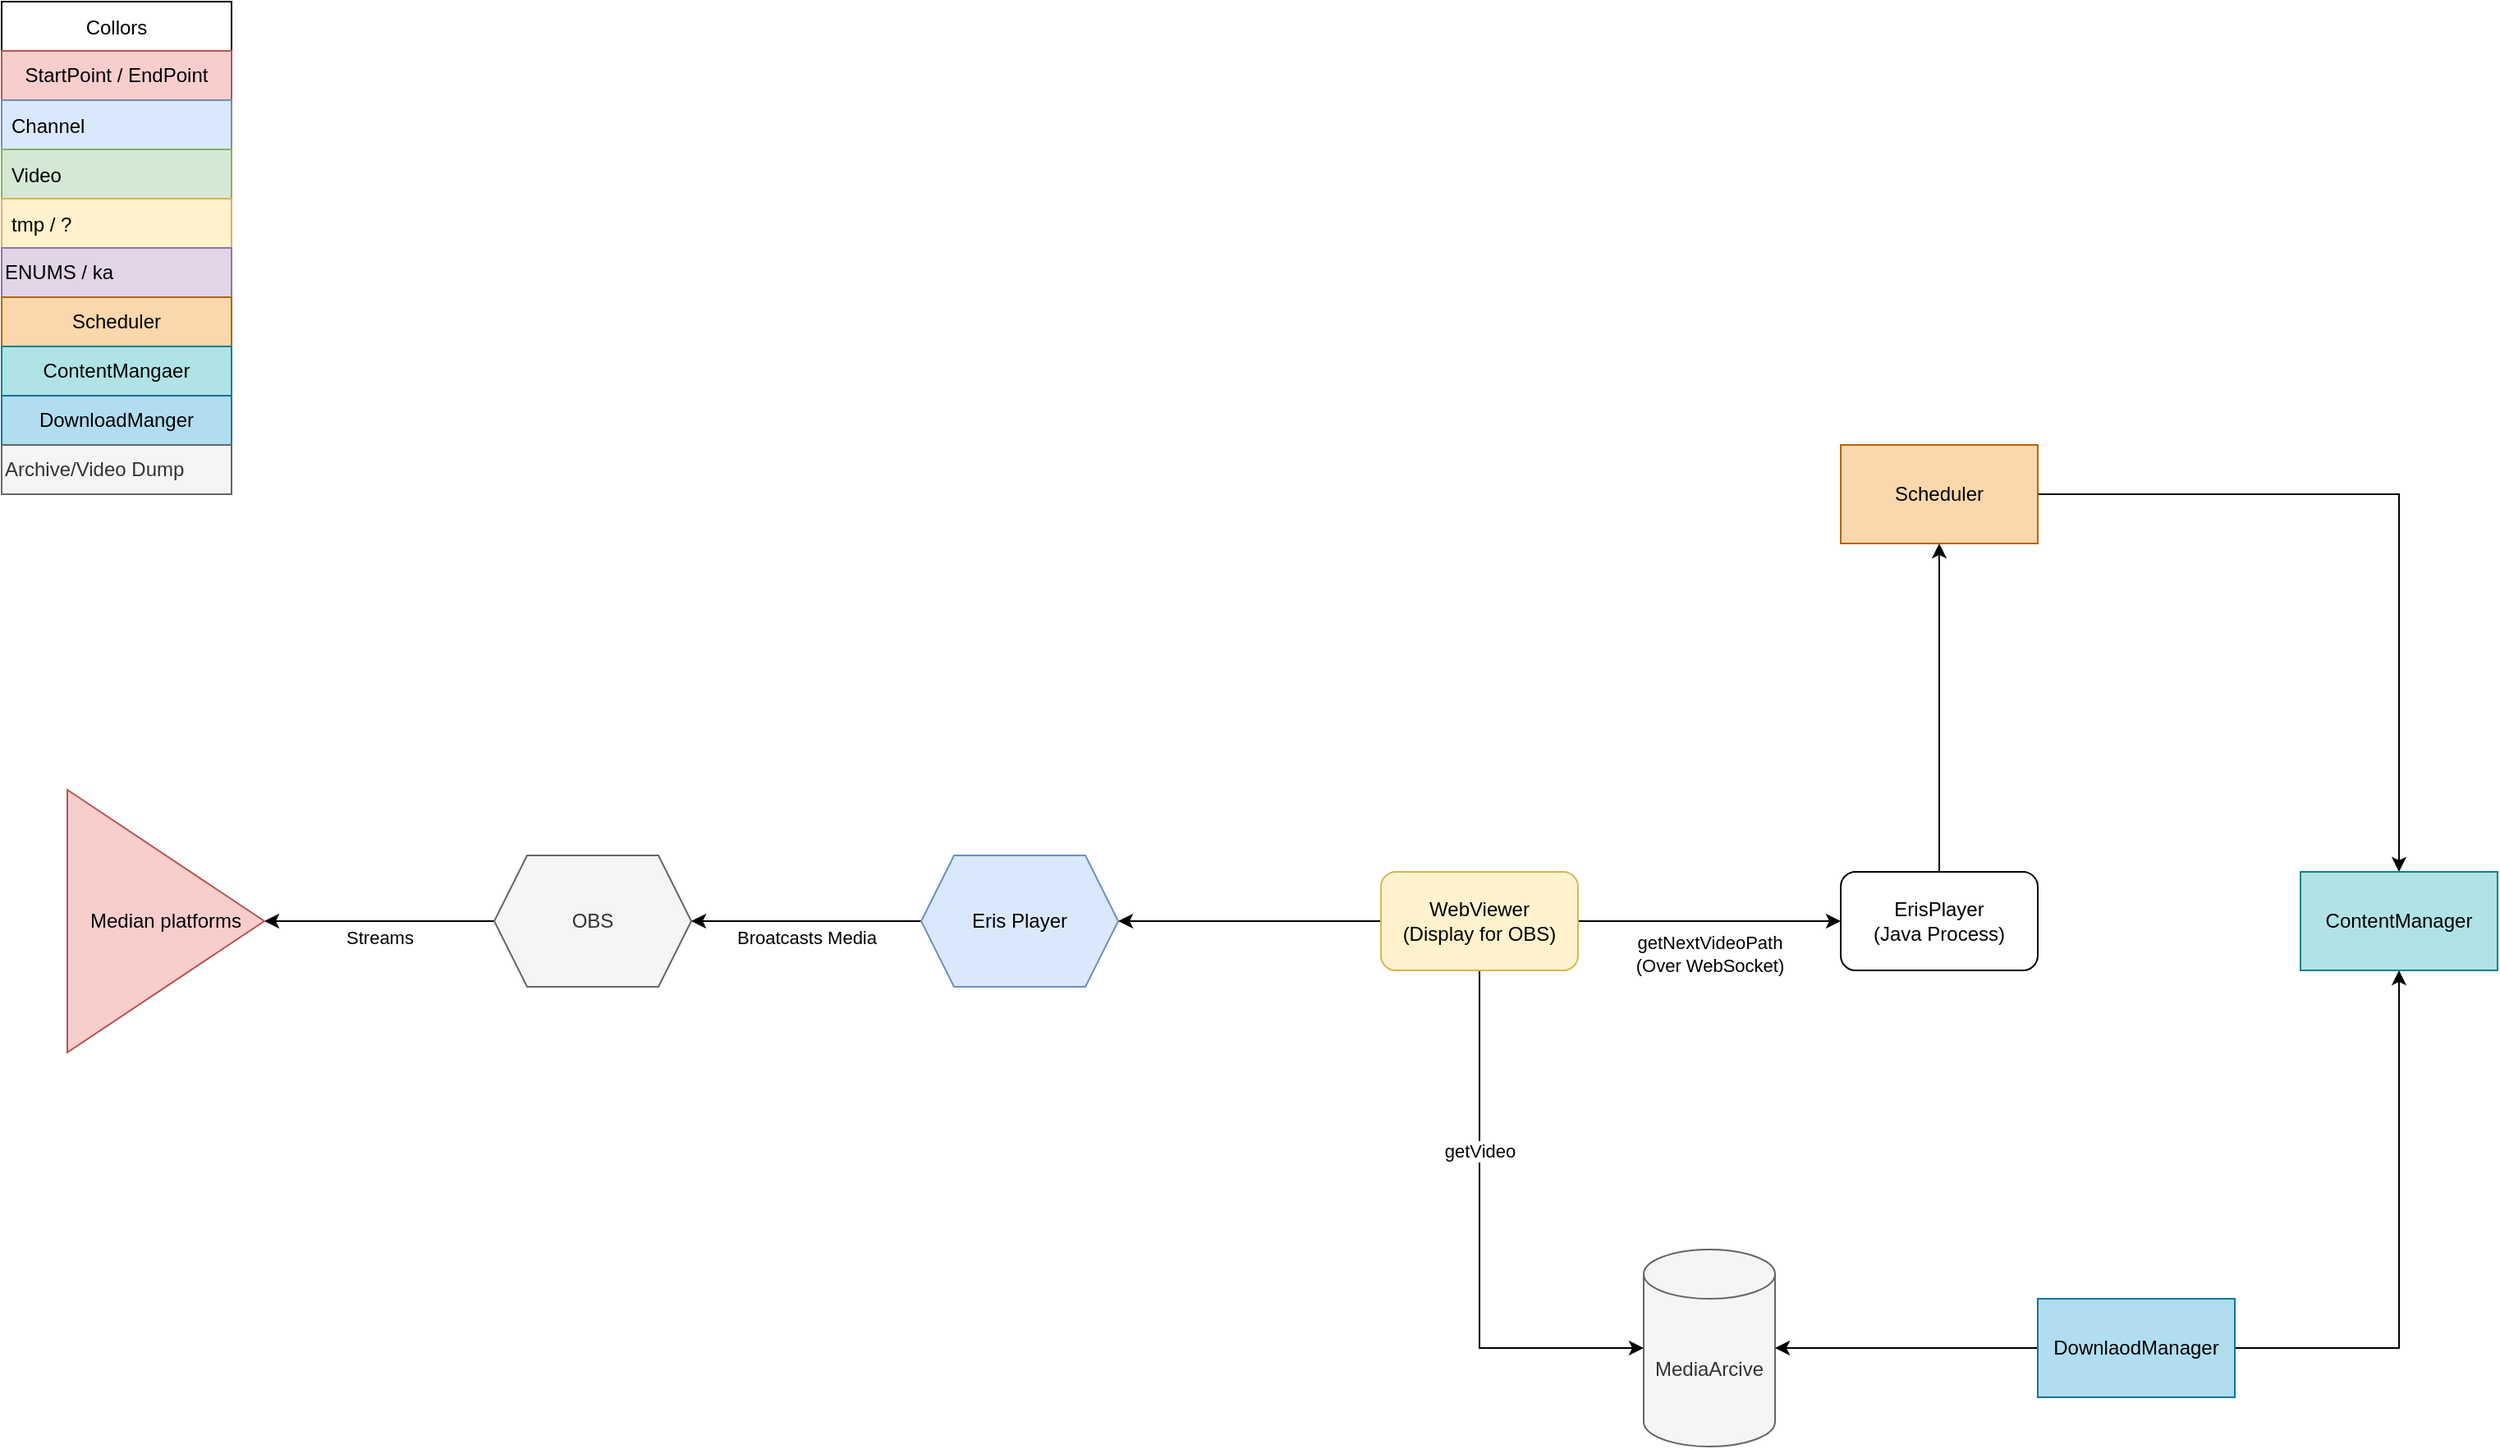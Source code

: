 <mxfile version="20.3.0" type="device" pages="6"><diagram id="L34mK2RONVM2VDiZSt5P" name="Overview"><mxGraphModel dx="1235" dy="1225" grid="1" gridSize="10" guides="1" tooltips="1" connect="1" arrows="1" fold="1" page="1" pageScale="1" pageWidth="827" pageHeight="1169" math="0" shadow="0"><root><mxCell id="0"/><mxCell id="1" parent="0"/><mxCell id="_OEgGn-6Jv3ok36st7gN-50" value="Streams" style="edgeStyle=orthogonalEdgeStyle;rounded=0;orthogonalLoop=1;jettySize=auto;html=1;" parent="1" source="_OEgGn-6Jv3ok36st7gN-51" target="_OEgGn-6Jv3ok36st7gN-52" edge="1"><mxGeometry y="10" relative="1" as="geometry"><mxPoint as="offset"/></mxGeometry></mxCell><mxCell id="_OEgGn-6Jv3ok36st7gN-51" value="OBS" style="shape=hexagon;perimeter=hexagonPerimeter2;whiteSpace=wrap;html=1;fixedSize=1;fillColor=#f5f5f5;fontColor=#333333;strokeColor=#666666;" parent="1" vertex="1"><mxGeometry x="1180" y="560" width="120" height="80" as="geometry"/></mxCell><mxCell id="_OEgGn-6Jv3ok36st7gN-52" value="Median platforms" style="triangle;whiteSpace=wrap;html=1;fillColor=#f8cecc;strokeColor=#b85450;" parent="1" vertex="1"><mxGeometry x="920" y="520" width="120" height="160" as="geometry"/></mxCell><mxCell id="_OEgGn-6Jv3ok36st7gN-53" value="Broatcasts Media" style="edgeStyle=orthogonalEdgeStyle;rounded=0;orthogonalLoop=1;jettySize=auto;html=1;entryX=1;entryY=0.5;entryDx=0;entryDy=0;" parent="1" source="_OEgGn-6Jv3ok36st7gN-54" target="_OEgGn-6Jv3ok36st7gN-51" edge="1"><mxGeometry y="10" relative="1" as="geometry"><mxPoint as="offset"/></mxGeometry></mxCell><mxCell id="_OEgGn-6Jv3ok36st7gN-54" value="Eris Player" style="shape=hexagon;perimeter=hexagonPerimeter2;whiteSpace=wrap;html=1;fixedSize=1;fillColor=#dae8fc;strokeColor=#6c8ebf;" parent="1" vertex="1"><mxGeometry x="1440" y="560" width="120" height="80" as="geometry"/></mxCell><mxCell id="_OEgGn-6Jv3ok36st7gN-56" value="MediaArcive&lt;br&gt;" style="shape=cylinder3;whiteSpace=wrap;html=1;boundedLbl=1;backgroundOutline=1;size=15;fillColor=#f5f5f5;fontColor=#333333;strokeColor=#666666;" parent="1" vertex="1"><mxGeometry x="1880" y="800" width="80" height="120" as="geometry"/></mxCell><mxCell id="SpppoqJgb2ciMyXP4dwF-7" style="edgeStyle=orthogonalEdgeStyle;rounded=0;orthogonalLoop=1;jettySize=auto;html=1;entryX=1;entryY=0.5;entryDx=0;entryDy=0;entryPerimeter=0;" parent="1" source="_OEgGn-6Jv3ok36st7gN-63" target="_OEgGn-6Jv3ok36st7gN-56" edge="1"><mxGeometry relative="1" as="geometry"/></mxCell><mxCell id="SpppoqJgb2ciMyXP4dwF-14" style="edgeStyle=orthogonalEdgeStyle;rounded=0;orthogonalLoop=1;jettySize=auto;html=1;entryX=0.5;entryY=1;entryDx=0;entryDy=0;" parent="1" source="_OEgGn-6Jv3ok36st7gN-63" target="SpppoqJgb2ciMyXP4dwF-11" edge="1"><mxGeometry relative="1" as="geometry"/></mxCell><mxCell id="_OEgGn-6Jv3ok36st7gN-63" value="DownlaodManager" style="rounded=0;whiteSpace=wrap;html=1;fillColor=#b1ddf0;strokeColor=#10739e;" parent="1" vertex="1"><mxGeometry x="2120" y="830" width="120" height="60" as="geometry"/></mxCell><mxCell id="SpppoqJgb2ciMyXP4dwF-2" style="edgeStyle=orthogonalEdgeStyle;rounded=0;orthogonalLoop=1;jettySize=auto;html=1;entryX=1;entryY=0.5;entryDx=0;entryDy=0;" parent="1" source="SpppoqJgb2ciMyXP4dwF-1" target="_OEgGn-6Jv3ok36st7gN-54" edge="1"><mxGeometry relative="1" as="geometry"/></mxCell><mxCell id="SpppoqJgb2ciMyXP4dwF-5" value="getNextVideoPath&lt;br&gt;(Over WebSocket)" style="edgeStyle=orthogonalEdgeStyle;rounded=0;orthogonalLoop=1;jettySize=auto;html=1;entryX=0;entryY=0.5;entryDx=0;entryDy=0;" parent="1" source="SpppoqJgb2ciMyXP4dwF-1" target="SpppoqJgb2ciMyXP4dwF-4" edge="1"><mxGeometry y="-20" relative="1" as="geometry"><mxPoint as="offset"/></mxGeometry></mxCell><mxCell id="SpppoqJgb2ciMyXP4dwF-6" value="getVideo" style="edgeStyle=orthogonalEdgeStyle;rounded=0;orthogonalLoop=1;jettySize=auto;html=1;entryX=0;entryY=0.5;entryDx=0;entryDy=0;entryPerimeter=0;exitX=0.5;exitY=1;exitDx=0;exitDy=0;" parent="1" source="SpppoqJgb2ciMyXP4dwF-1" target="_OEgGn-6Jv3ok36st7gN-56" edge="1"><mxGeometry x="-0.333" relative="1" as="geometry"><mxPoint as="offset"/></mxGeometry></mxCell><mxCell id="SpppoqJgb2ciMyXP4dwF-1" value="WebViewer&lt;br&gt;(Display for OBS)" style="rounded=1;whiteSpace=wrap;html=1;fillColor=#fff2cc;strokeColor=#d6b656;" parent="1" vertex="1"><mxGeometry x="1720" y="570" width="120" height="60" as="geometry"/></mxCell><mxCell id="SpppoqJgb2ciMyXP4dwF-10" style="edgeStyle=orthogonalEdgeStyle;rounded=0;orthogonalLoop=1;jettySize=auto;html=1;entryX=0.5;entryY=1;entryDx=0;entryDy=0;" parent="1" source="SpppoqJgb2ciMyXP4dwF-4" target="SpppoqJgb2ciMyXP4dwF-8" edge="1"><mxGeometry relative="1" as="geometry"/></mxCell><mxCell id="SpppoqJgb2ciMyXP4dwF-4" value="ErisPlayer&lt;br&gt;(Java Process)" style="rounded=1;whiteSpace=wrap;html=1;" parent="1" vertex="1"><mxGeometry x="2000" y="570" width="120" height="60" as="geometry"/></mxCell><mxCell id="SpppoqJgb2ciMyXP4dwF-12" style="edgeStyle=orthogonalEdgeStyle;rounded=0;orthogonalLoop=1;jettySize=auto;html=1;entryX=0.5;entryY=0;entryDx=0;entryDy=0;" parent="1" source="SpppoqJgb2ciMyXP4dwF-8" target="SpppoqJgb2ciMyXP4dwF-11" edge="1"><mxGeometry relative="1" as="geometry"/></mxCell><mxCell id="SpppoqJgb2ciMyXP4dwF-8" value="Scheduler" style="rounded=0;whiteSpace=wrap;html=1;fillColor=#fad7ac;strokeColor=#b46504;" parent="1" vertex="1"><mxGeometry x="2000" y="310" width="120" height="60" as="geometry"/></mxCell><mxCell id="SpppoqJgb2ciMyXP4dwF-11" value="ContentManager" style="rounded=0;whiteSpace=wrap;html=1;fillColor=#b0e3e6;strokeColor=#0e8088;" parent="1" vertex="1"><mxGeometry x="2280" y="570" width="120" height="60" as="geometry"/></mxCell><mxCell id="B81mAE7S6tbrA--zM0tB-1" value="Collors" style="swimlane;fontStyle=0;childLayout=stackLayout;horizontal=1;startSize=30;horizontalStack=0;resizeParent=1;resizeParentMax=0;resizeLast=0;collapsible=1;marginBottom=0;" parent="1" vertex="1"><mxGeometry x="880" y="40" width="140" height="300" as="geometry"><mxRectangle x="880" y="160" width="80" height="30" as="alternateBounds"/></mxGeometry></mxCell><mxCell id="AoZiLpHMXvxs4c_kF4f8-1" value="StartPoint / EndPoint" style="text;html=1;strokeColor=#b85450;fillColor=#f8cecc;align=center;verticalAlign=middle;whiteSpace=wrap;rounded=0;" parent="B81mAE7S6tbrA--zM0tB-1" vertex="1"><mxGeometry y="30" width="140" height="30" as="geometry"/></mxCell><mxCell id="B81mAE7S6tbrA--zM0tB-2" value="Channel" style="text;strokeColor=#6c8ebf;fillColor=#dae8fc;align=left;verticalAlign=middle;spacingLeft=4;spacingRight=4;overflow=hidden;points=[[0,0.5],[1,0.5]];portConstraint=eastwest;rotatable=0;" parent="B81mAE7S6tbrA--zM0tB-1" vertex="1"><mxGeometry y="60" width="140" height="30" as="geometry"/></mxCell><mxCell id="B81mAE7S6tbrA--zM0tB-3" value="Video" style="text;strokeColor=#82b366;fillColor=#d5e8d4;align=left;verticalAlign=middle;spacingLeft=4;spacingRight=4;overflow=hidden;points=[[0,0.5],[1,0.5]];portConstraint=eastwest;rotatable=0;" parent="B81mAE7S6tbrA--zM0tB-1" vertex="1"><mxGeometry y="90" width="140" height="30" as="geometry"/></mxCell><mxCell id="B81mAE7S6tbrA--zM0tB-4" value="tmp / ?" style="text;strokeColor=#d6b656;fillColor=#fff2cc;align=left;verticalAlign=middle;spacingLeft=4;spacingRight=4;overflow=hidden;points=[[0,0.5],[1,0.5]];portConstraint=eastwest;rotatable=0;" parent="B81mAE7S6tbrA--zM0tB-1" vertex="1"><mxGeometry y="120" width="140" height="30" as="geometry"/></mxCell><mxCell id="B81mAE7S6tbrA--zM0tB-6" value="ENUMS / ka" style="text;html=1;strokeColor=#9673a6;fillColor=#e1d5e7;align=left;verticalAlign=middle;whiteSpace=wrap;rounded=0;" parent="B81mAE7S6tbrA--zM0tB-1" vertex="1"><mxGeometry y="150" width="140" height="30" as="geometry"/></mxCell><mxCell id="6JLloci2VYFQUX4WA7AR-2" value="Scheduler" style="text;html=1;strokeColor=#b46504;fillColor=#fad7ac;align=center;verticalAlign=middle;whiteSpace=wrap;rounded=0;" parent="B81mAE7S6tbrA--zM0tB-1" vertex="1"><mxGeometry y="180" width="140" height="30" as="geometry"/></mxCell><mxCell id="6JLloci2VYFQUX4WA7AR-1" value="ContentMangaer" style="text;html=1;strokeColor=#0e8088;fillColor=#b0e3e6;align=center;verticalAlign=middle;whiteSpace=wrap;rounded=0;" parent="B81mAE7S6tbrA--zM0tB-1" vertex="1"><mxGeometry y="210" width="140" height="30" as="geometry"/></mxCell><mxCell id="Wa3ntRm177Q3Lrqpl5h5-1" value="DownloadManger" style="text;html=1;strokeColor=#10739e;fillColor=#b1ddf0;align=center;verticalAlign=middle;whiteSpace=wrap;rounded=0;" parent="B81mAE7S6tbrA--zM0tB-1" vertex="1"><mxGeometry y="240" width="140" height="30" as="geometry"/></mxCell><mxCell id="B81mAE7S6tbrA--zM0tB-5" value="Archive/Video Dump" style="text;html=1;strokeColor=#666666;fillColor=#f5f5f5;align=left;verticalAlign=middle;whiteSpace=wrap;rounded=0;fontColor=#333333;" parent="B81mAE7S6tbrA--zM0tB-1" vertex="1"><mxGeometry y="270" width="140" height="30" as="geometry"/></mxCell></root></mxGraphModel></diagram><diagram id="unge8YBGprxxNXrkMIBS" name="Webpage"><mxGraphModel dx="2062" dy="1225" grid="1" gridSize="10" guides="1" tooltips="1" connect="1" arrows="1" fold="1" page="1" pageScale="1" pageWidth="827" pageHeight="1169" math="0" shadow="0"><root><mxCell id="0"/><mxCell id="1" parent="0"/><mxCell id="Py_FF3-HFaCNj6iU-FYN-7" value="getNextVideo" style="edgeStyle=orthogonalEdgeStyle;rounded=0;orthogonalLoop=1;jettySize=auto;html=1;entryX=0.5;entryY=1;entryDx=0;entryDy=0;" parent="1" source="Py_FF3-HFaCNj6iU-FYN-1" target="Py_FF3-HFaCNj6iU-FYN-2" edge="1"><mxGeometry relative="1" as="geometry"/></mxCell><mxCell id="Py_FF3-HFaCNj6iU-FYN-1" value="HTML/VIEW" style="rounded=1;whiteSpace=wrap;html=1;" parent="1" vertex="1"><mxGeometry x="120" y="550" width="120" height="60" as="geometry"/></mxCell><mxCell id="Py_FF3-HFaCNj6iU-FYN-8" style="edgeStyle=orthogonalEdgeStyle;rounded=0;orthogonalLoop=1;jettySize=auto;html=1;" parent="1" source="Py_FF3-HFaCNj6iU-FYN-2" target="Py_FF3-HFaCNj6iU-FYN-4" edge="1"><mxGeometry relative="1" as="geometry"/></mxCell><mxCell id="Py_FF3-HFaCNj6iU-FYN-2" value="WebSocket" style="rounded=0;whiteSpace=wrap;html=1;" parent="1" vertex="1"><mxGeometry x="480" y="390" width="120" height="60" as="geometry"/></mxCell><mxCell id="Py_FF3-HFaCNj6iU-FYN-4" value="" style="ellipse;shape=cloud;whiteSpace=wrap;html=1;" parent="1" vertex="1"><mxGeometry x="480" y="240" width="120" height="80" as="geometry"/></mxCell><mxCell id="Py_FF3-HFaCNj6iU-FYN-6" value="LiveStream?" style="rounded=0;whiteSpace=wrap;html=1;" parent="1" vertex="1"><mxGeometry x="480" y="750" width="120" height="60" as="geometry"/></mxCell></root></mxGraphModel></diagram><diagram id="kPl13kCxxOpzF5y1mN5z" name="Java"><mxGraphModel dx="2062" dy="1225" grid="1" gridSize="10" guides="1" tooltips="1" connect="1" arrows="1" fold="1" page="1" pageScale="1" pageWidth="827" pageHeight="1169" math="0" shadow="0"><root><mxCell id="0"/><mxCell id="1" parent="0"/><mxCell id="AJwW076iSD0C_XbwkOTs-31" style="edgeStyle=orthogonalEdgeStyle;rounded=0;orthogonalLoop=1;jettySize=auto;html=1;" parent="1" source="AJwW076iSD0C_XbwkOTs-1" target="AJwW076iSD0C_XbwkOTs-2" edge="1"><mxGeometry relative="1" as="geometry"/></mxCell><mxCell id="AJwW076iSD0C_XbwkOTs-1" value="DownlaodManager" style="rounded=1;whiteSpace=wrap;html=1;fillColor=#b1ddf0;strokeColor=#10739e;" parent="1" vertex="1"><mxGeometry x="1460" y="470" width="120" height="60" as="geometry"/></mxCell><mxCell id="AJwW076iSD0C_XbwkOTs-35" style="edgeStyle=orthogonalEdgeStyle;rounded=0;orthogonalLoop=1;jettySize=auto;html=1;" parent="1" source="AJwW076iSD0C_XbwkOTs-2" target="AJwW076iSD0C_XbwkOTs-34" edge="1"><mxGeometry relative="1" as="geometry"/></mxCell><mxCell id="AJwW076iSD0C_XbwkOTs-2" value="&lt;br&gt;downLoadNewVideos&lt;br&gt;(Channel)" style="ellipse;whiteSpace=wrap;html=1;fillColor=#b1ddf0;strokeColor=#10739e;" parent="1" vertex="1"><mxGeometry x="1440" y="597" width="160" height="60" as="geometry"/></mxCell><mxCell id="AJwW076iSD0C_XbwkOTs-15" style="edgeStyle=orthogonalEdgeStyle;rounded=0;orthogonalLoop=1;jettySize=auto;html=1;entryX=0;entryY=0.5;entryDx=0;entryDy=0;" parent="1" source="AJwW076iSD0C_XbwkOTs-6" target="AJwW076iSD0C_XbwkOTs-12" edge="1"><mxGeometry relative="1" as="geometry"/></mxCell><mxCell id="AJwW076iSD0C_XbwkOTs-16" style="edgeStyle=orthogonalEdgeStyle;rounded=0;orthogonalLoop=1;jettySize=auto;html=1;entryX=0;entryY=0.5;entryDx=0;entryDy=0;" parent="1" source="AJwW076iSD0C_XbwkOTs-6" target="AJwW076iSD0C_XbwkOTs-13" edge="1"><mxGeometry relative="1" as="geometry"/></mxCell><mxCell id="AJwW076iSD0C_XbwkOTs-17" style="edgeStyle=orthogonalEdgeStyle;rounded=0;orthogonalLoop=1;jettySize=auto;html=1;entryX=0;entryY=0.5;entryDx=0;entryDy=0;" parent="1" source="AJwW076iSD0C_XbwkOTs-6" target="AJwW076iSD0C_XbwkOTs-14" edge="1"><mxGeometry relative="1" as="geometry"/></mxCell><mxCell id="AJwW076iSD0C_XbwkOTs-19" style="edgeStyle=orthogonalEdgeStyle;rounded=0;orthogonalLoop=1;jettySize=auto;html=1;entryX=0;entryY=0.5;entryDx=0;entryDy=0;" parent="1" source="AJwW076iSD0C_XbwkOTs-6" target="AJwW076iSD0C_XbwkOTs-18" edge="1"><mxGeometry relative="1" as="geometry"/></mxCell><mxCell id="AJwW076iSD0C_XbwkOTs-23" style="edgeStyle=orthogonalEdgeStyle;rounded=0;orthogonalLoop=1;jettySize=auto;html=1;startArrow=none;" parent="1" source="AJwW076iSD0C_XbwkOTs-18" target="AJwW076iSD0C_XbwkOTs-20" edge="1"><mxGeometry relative="1" as="geometry"/></mxCell><mxCell id="AJwW076iSD0C_XbwkOTs-25" style="edgeStyle=orthogonalEdgeStyle;rounded=0;orthogonalLoop=1;jettySize=auto;html=1;entryX=0;entryY=0.5;entryDx=0;entryDy=0;" parent="1" source="AJwW076iSD0C_XbwkOTs-6" target="AJwW076iSD0C_XbwkOTs-24" edge="1"><mxGeometry relative="1" as="geometry"/></mxCell><mxCell id="AJwW076iSD0C_XbwkOTs-27" style="edgeStyle=orthogonalEdgeStyle;rounded=0;orthogonalLoop=1;jettySize=auto;html=1;entryX=0;entryY=0.5;entryDx=0;entryDy=0;" parent="1" source="AJwW076iSD0C_XbwkOTs-6" target="AJwW076iSD0C_XbwkOTs-26" edge="1"><mxGeometry relative="1" as="geometry"/></mxCell><mxCell id="AJwW076iSD0C_XbwkOTs-28" style="edgeStyle=orthogonalEdgeStyle;rounded=0;orthogonalLoop=1;jettySize=auto;html=1;entryX=1;entryY=0.5;entryDx=0;entryDy=0;exitX=1;exitY=0.5;exitDx=0;exitDy=0;" parent="1" source="AJwW076iSD0C_XbwkOTs-6" target="AJwW076iSD0C_XbwkOTs-7" edge="1"><mxGeometry relative="1" as="geometry"/></mxCell><mxCell id="AJwW076iSD0C_XbwkOTs-29" style="edgeStyle=orthogonalEdgeStyle;rounded=0;orthogonalLoop=1;jettySize=auto;html=1;entryX=1;entryY=0.5;entryDx=0;entryDy=0;exitX=1;exitY=0.5;exitDx=0;exitDy=0;" parent="1" source="AJwW076iSD0C_XbwkOTs-6" target="AJwW076iSD0C_XbwkOTs-9" edge="1"><mxGeometry relative="1" as="geometry"/></mxCell><mxCell id="AJwW076iSD0C_XbwkOTs-6" value="ContentManager" style="rounded=1;whiteSpace=wrap;html=1;fillColor=#b0e3e6;strokeColor=#0e8088;" parent="1" vertex="1"><mxGeometry x="920" y="555" width="120" height="60" as="geometry"/></mxCell><mxCell id="AJwW076iSD0C_XbwkOTs-7" value="loadContent" style="ellipse;whiteSpace=wrap;html=1;fillColor=#b0e3e6;strokeColor=#0e8088;" parent="1" vertex="1"><mxGeometry x="900" y="670" width="160" height="60" as="geometry"/></mxCell><mxCell id="AJwW076iSD0C_XbwkOTs-9" value="SaveContent" style="ellipse;whiteSpace=wrap;html=1;fillColor=#b0e3e6;strokeColor=#0e8088;" parent="1" vertex="1"><mxGeometry x="900" y="750" width="160" height="60" as="geometry"/></mxCell><mxCell id="AJwW076iSD0C_XbwkOTs-12" value="add/edit/remove&lt;br&gt;Channel" style="ellipse;whiteSpace=wrap;html=1;" parent="1" vertex="1"><mxGeometry x="1200" y="310" width="160" height="60" as="geometry"/></mxCell><mxCell id="AJwW076iSD0C_XbwkOTs-13" value="add/edit/remove&lt;br&gt;Video" style="ellipse;whiteSpace=wrap;html=1;fillColor=#d5e8d4;strokeColor=#82b366;" parent="1" vertex="1"><mxGeometry x="1200" y="397" width="160" height="60" as="geometry"/></mxCell><mxCell id="AJwW076iSD0C_XbwkOTs-14" value="getLastUnpublishedVideo" style="ellipse;whiteSpace=wrap;html=1;fillColor=#d5e8d4;strokeColor=#82b366;" parent="1" vertex="1"><mxGeometry x="1200" y="477" width="160" height="60" as="geometry"/></mxCell><mxCell id="AJwW076iSD0C_XbwkOTs-21" style="edgeStyle=orthogonalEdgeStyle;rounded=0;orthogonalLoop=1;jettySize=auto;html=1;" parent="1" source="AJwW076iSD0C_XbwkOTs-18" target="AJwW076iSD0C_XbwkOTs-20" edge="1"><mxGeometry relative="1" as="geometry"/></mxCell><mxCell id="AJwW076iSD0C_XbwkOTs-22" style="edgeStyle=orthogonalEdgeStyle;rounded=0;orthogonalLoop=1;jettySize=auto;html=1;entryX=0;entryY=0.5;entryDx=0;entryDy=0;" parent="1" source="AJwW076iSD0C_XbwkOTs-20" target="AJwW076iSD0C_XbwkOTs-2" edge="1"><mxGeometry relative="1" as="geometry"/></mxCell><mxCell id="AJwW076iSD0C_XbwkOTs-20" value="updateChannel" style="ellipse;whiteSpace=wrap;html=1;fillColor=#dae8fc;strokeColor=#6c8ebf;" parent="1" vertex="1"><mxGeometry x="1200" y="637" width="160" height="60" as="geometry"/></mxCell><mxCell id="AJwW076iSD0C_XbwkOTs-36" style="edgeStyle=orthogonalEdgeStyle;rounded=0;orthogonalLoop=1;jettySize=auto;html=1;" parent="1" source="AJwW076iSD0C_XbwkOTs-24" target="AJwW076iSD0C_XbwkOTs-34" edge="1"><mxGeometry relative="1" as="geometry"/></mxCell><mxCell id="AJwW076iSD0C_XbwkOTs-38" style="edgeStyle=orthogonalEdgeStyle;rounded=0;orthogonalLoop=1;jettySize=auto;html=1;entryX=0.5;entryY=0;entryDx=0;entryDy=0;entryPerimeter=0;" parent="1" source="AJwW076iSD0C_XbwkOTs-24" target="AJwW076iSD0C_XbwkOTs-37" edge="1"><mxGeometry relative="1" as="geometry"/></mxCell><mxCell id="AJwW076iSD0C_XbwkOTs-24" value="processVideos" style="ellipse;whiteSpace=wrap;html=1;fillColor=#d5e8d4;strokeColor=#82b366;" parent="1" vertex="1"><mxGeometry x="1200" y="717" width="160" height="60" as="geometry"/></mxCell><mxCell id="AJwW076iSD0C_XbwkOTs-26" value="list&lt;br&gt;Channels/Videos/Content" style="ellipse;whiteSpace=wrap;html=1;" parent="1" vertex="1"><mxGeometry x="1200" y="792" width="160" height="60" as="geometry"/></mxCell><mxCell id="AJwW076iSD0C_XbwkOTs-41" style="edgeStyle=orthogonalEdgeStyle;rounded=0;orthogonalLoop=1;jettySize=auto;html=1;entryX=0.5;entryY=0;entryDx=0;entryDy=0;" parent="1" source="AJwW076iSD0C_XbwkOTs-32" target="AJwW076iSD0C_XbwkOTs-6" edge="1"><mxGeometry relative="1" as="geometry"/></mxCell><mxCell id="AJwW076iSD0C_XbwkOTs-32" value="Scheduler" style="rounded=1;whiteSpace=wrap;html=1;fillColor=#fad7ac;strokeColor=#b46504;" parent="1" vertex="1"><mxGeometry x="600" y="270" width="120" height="60" as="geometry"/></mxCell><mxCell id="AJwW076iSD0C_XbwkOTs-18" value="updateChannels" style="ellipse;whiteSpace=wrap;html=1;fillColor=#dae8fc;strokeColor=#6c8ebf;" parent="1" vertex="1"><mxGeometry x="1200" y="555" width="160" height="60" as="geometry"/></mxCell><mxCell id="AJwW076iSD0C_XbwkOTs-33" value="" style="edgeStyle=orthogonalEdgeStyle;rounded=0;orthogonalLoop=1;jettySize=auto;html=1;endArrow=none;" parent="1" source="AJwW076iSD0C_XbwkOTs-6" target="AJwW076iSD0C_XbwkOTs-18" edge="1"><mxGeometry relative="1" as="geometry"><mxPoint x="1040" y="585.0" as="sourcePoint"/><mxPoint x="1290.0" y="637" as="targetPoint"/></mxGeometry></mxCell><mxCell id="AJwW076iSD0C_XbwkOTs-34" value="tmp" style="shape=cylinder3;whiteSpace=wrap;html=1;boundedLbl=1;backgroundOutline=1;size=15;fillColor=#fff2cc;strokeColor=#d6b656;" parent="1" vertex="1"><mxGeometry x="1490" y="707" width="60" height="80" as="geometry"/></mxCell><mxCell id="AJwW076iSD0C_XbwkOTs-37" value="Archive" style="shape=cylinder3;whiteSpace=wrap;html=1;boundedLbl=1;backgroundOutline=1;size=15;fillColor=#f5f5f5;fontColor=#333333;strokeColor=#666666;" parent="1" vertex="1"><mxGeometry x="1400" y="870" width="80" height="100" as="geometry"/></mxCell><mxCell id="AJwW076iSD0C_XbwkOTs-43" value="updateContent()" style="edgeStyle=orthogonalEdgeStyle;rounded=0;orthogonalLoop=1;jettySize=auto;html=1;entryX=0;entryY=0.5;entryDx=0;entryDy=0;" parent="1" source="AJwW076iSD0C_XbwkOTs-39" target="AJwW076iSD0C_XbwkOTs-6" edge="1"><mxGeometry relative="1" as="geometry"/></mxCell><mxCell id="AJwW076iSD0C_XbwkOTs-45" value="start()" style="edgeStyle=orthogonalEdgeStyle;rounded=0;orthogonalLoop=1;jettySize=auto;html=1;" parent="1" source="AJwW076iSD0C_XbwkOTs-39" target="AJwW076iSD0C_XbwkOTs-40" edge="1"><mxGeometry relative="1" as="geometry"/></mxCell><mxCell id="AJwW076iSD0C_XbwkOTs-39" value="ErisPlayer" style="rounded=1;whiteSpace=wrap;html=1;" parent="1" vertex="1"><mxGeometry x="380" y="555" width="120" height="60" as="geometry"/></mxCell><mxCell id="AJwW076iSD0C_XbwkOTs-44" value="getContent()" style="edgeStyle=orthogonalEdgeStyle;rounded=0;orthogonalLoop=1;jettySize=auto;html=1;entryX=0;entryY=0.5;entryDx=0;entryDy=0;" parent="1" source="AJwW076iSD0C_XbwkOTs-40" target="AJwW076iSD0C_XbwkOTs-32" edge="1"><mxGeometry relative="1" as="geometry"/></mxCell><mxCell id="7j50DDU_qpYhxuRcdnI2-2" style="edgeStyle=orthogonalEdgeStyle;rounded=0;orthogonalLoop=1;jettySize=auto;html=1;" parent="1" source="AJwW076iSD0C_XbwkOTs-40" target="7j50DDU_qpYhxuRcdnI2-1" edge="1"><mxGeometry relative="1" as="geometry"/></mxCell><mxCell id="AJwW076iSD0C_XbwkOTs-40" value="SocketServer" style="rounded=1;whiteSpace=wrap;html=1;" parent="1" vertex="1"><mxGeometry x="120" y="270" width="120" height="60" as="geometry"/></mxCell><mxCell id="AJwW076iSD0C_XbwkOTs-47" style="edgeStyle=orthogonalEdgeStyle;rounded=0;orthogonalLoop=1;jettySize=auto;html=1;entryX=0.5;entryY=1;entryDx=0;entryDy=0;" parent="1" source="AJwW076iSD0C_XbwkOTs-46" target="AJwW076iSD0C_XbwkOTs-6" edge="1"><mxGeometry relative="1" as="geometry"><Array as="points"><mxPoint x="700" y="822"/><mxPoint x="700" y="640"/><mxPoint x="980" y="640"/></Array></mxGeometry></mxCell><mxCell id="AJwW076iSD0C_XbwkOTs-46" value="ErisDataEditor" style="rounded=1;whiteSpace=wrap;html=1;" parent="1" vertex="1"><mxGeometry x="380" y="792" width="120" height="60" as="geometry"/></mxCell><mxCell id="7j50DDU_qpYhxuRcdnI2-1" value="" style="ellipse;shape=cloud;whiteSpace=wrap;html=1;" parent="1" vertex="1"><mxGeometry x="120" y="80" width="120" height="80" as="geometry"/></mxCell></root></mxGraphModel></diagram><diagram id="a1-L1AXEZH_Xbkikp7Pc" name="Data"><mxGraphModel dx="1718" dy="1021" grid="1" gridSize="10" guides="1" tooltips="1" connect="1" arrows="1" fold="1" page="1" pageScale="1" pageWidth="827" pageHeight="1169" math="0" shadow="0"><root><mxCell id="0"/><mxCell id="1" parent="0"/><mxCell id="Id-9RZnKBHjdzUYNHHSe-33" value="&lt;div style=&quot;&quot;&gt;&lt;span style=&quot;background-color: initial;&quot;&gt;Java-Data&lt;/span&gt;&lt;/div&gt;" style="rounded=0;whiteSpace=wrap;html=1;align=left;verticalAlign=top;fillColor=none;" vertex="1" parent="1"><mxGeometry x="40" y="40" width="760" height="720" as="geometry"/></mxCell><mxCell id="Id-9RZnKBHjdzUYNHHSe-4" style="edgeStyle=orthogonalEdgeStyle;rounded=0;orthogonalLoop=1;jettySize=auto;html=1;entryX=0;entryY=0.5;entryDx=0;entryDy=0;endArrow=none;endFill=0;" edge="1" parent="1" source="Id-9RZnKBHjdzUYNHHSe-1" target="Id-9RZnKBHjdzUYNHHSe-2"><mxGeometry relative="1" as="geometry"/></mxCell><mxCell id="Id-9RZnKBHjdzUYNHHSe-5" style="edgeStyle=orthogonalEdgeStyle;rounded=0;orthogonalLoop=1;jettySize=auto;html=1;entryX=0;entryY=0.5;entryDx=0;entryDy=0;endArrow=none;endFill=0;" edge="1" parent="1" source="Id-9RZnKBHjdzUYNHHSe-1" target="Id-9RZnKBHjdzUYNHHSe-3"><mxGeometry relative="1" as="geometry"/></mxCell><mxCell id="Id-9RZnKBHjdzUYNHHSe-6" style="edgeStyle=orthogonalEdgeStyle;rounded=0;orthogonalLoop=1;jettySize=auto;html=1;endArrow=none;endFill=0;entryX=0;entryY=0.5;entryDx=0;entryDy=0;" edge="1" parent="1" source="Id-9RZnKBHjdzUYNHHSe-1" target="Id-9RZnKBHjdzUYNHHSe-7"><mxGeometry relative="1" as="geometry"><mxPoint x="120" y="380" as="targetPoint"/></mxGeometry></mxCell><mxCell id="Id-9RZnKBHjdzUYNHHSe-10" style="edgeStyle=orthogonalEdgeStyle;rounded=0;orthogonalLoop=1;jettySize=auto;html=1;entryX=0;entryY=0.5;entryDx=0;entryDy=0;endArrow=none;endFill=0;" edge="1" parent="1" source="Id-9RZnKBHjdzUYNHHSe-1" target="Id-9RZnKBHjdzUYNHHSe-8"><mxGeometry relative="1" as="geometry"/></mxCell><mxCell id="Id-9RZnKBHjdzUYNHHSe-11" style="edgeStyle=orthogonalEdgeStyle;rounded=0;orthogonalLoop=1;jettySize=auto;html=1;entryX=0;entryY=0.5;entryDx=0;entryDy=0;endArrow=none;endFill=0;" edge="1" parent="1" source="Id-9RZnKBHjdzUYNHHSe-1" target="Id-9RZnKBHjdzUYNHHSe-9"><mxGeometry relative="1" as="geometry"/></mxCell><mxCell id="Id-9RZnKBHjdzUYNHHSe-1" value="Channel" style="rounded=0;whiteSpace=wrap;html=1;fillColor=#dae8fc;strokeColor=#6c8ebf;" vertex="1" parent="1"><mxGeometry x="60" y="110" width="120" height="60" as="geometry"/></mxCell><mxCell id="Id-9RZnKBHjdzUYNHHSe-2" value="Name" style="rounded=1;whiteSpace=wrap;html=1;fillColor=#dae8fc;strokeColor=#6c8ebf;" vertex="1" parent="1"><mxGeometry x="170" y="200" width="100" height="40" as="geometry"/></mxCell><mxCell id="Id-9RZnKBHjdzUYNHHSe-3" value="channelID" style="rounded=1;whiteSpace=wrap;html=1;fillColor=#dae8fc;strokeColor=#6c8ebf;" vertex="1" parent="1"><mxGeometry x="170" y="280" width="100" height="40" as="geometry"/></mxCell><mxCell id="Id-9RZnKBHjdzUYNHHSe-7" value="tag" style="rounded=1;whiteSpace=wrap;html=1;fillColor=#dae8fc;strokeColor=#6c8ebf;" vertex="1" parent="1"><mxGeometry x="170" y="360" width="100" height="40" as="geometry"/></mxCell><mxCell id="Id-9RZnKBHjdzUYNHHSe-8" value="videoList[]" style="rounded=1;whiteSpace=wrap;html=1;fillColor=#d5e8d4;strokeColor=#82b366;" vertex="1" parent="1"><mxGeometry x="170" y="440" width="100" height="40" as="geometry"/></mxCell><mxCell id="Id-9RZnKBHjdzUYNHHSe-9" value="unpublished-VideoList[]" style="rounded=1;whiteSpace=wrap;html=1;fillColor=#d5e8d4;strokeColor=#82b366;" vertex="1" parent="1"><mxGeometry x="170" y="520" width="100" height="40" as="geometry"/></mxCell><mxCell id="Id-9RZnKBHjdzUYNHHSe-13" style="edgeStyle=orthogonalEdgeStyle;rounded=0;orthogonalLoop=1;jettySize=auto;html=1;entryX=1;entryY=0.5;entryDx=0;entryDy=0;endArrow=classic;endFill=1;" edge="1" parent="1" source="Id-9RZnKBHjdzUYNHHSe-12" target="Id-9RZnKBHjdzUYNHHSe-8"><mxGeometry relative="1" as="geometry"/></mxCell><mxCell id="Id-9RZnKBHjdzUYNHHSe-14" style="edgeStyle=orthogonalEdgeStyle;rounded=0;orthogonalLoop=1;jettySize=auto;html=1;entryX=1;entryY=0.5;entryDx=0;entryDy=0;endArrow=classic;endFill=1;" edge="1" parent="1" source="Id-9RZnKBHjdzUYNHHSe-12" target="Id-9RZnKBHjdzUYNHHSe-9"><mxGeometry relative="1" as="geometry"/></mxCell><mxCell id="Id-9RZnKBHjdzUYNHHSe-19" style="edgeStyle=orthogonalEdgeStyle;rounded=0;orthogonalLoop=1;jettySize=auto;html=1;entryX=0;entryY=0.5;entryDx=0;entryDy=0;endArrow=none;endFill=0;" edge="1" parent="1" source="Id-9RZnKBHjdzUYNHHSe-12" target="Id-9RZnKBHjdzUYNHHSe-15"><mxGeometry relative="1" as="geometry"/></mxCell><mxCell id="Id-9RZnKBHjdzUYNHHSe-20" style="edgeStyle=orthogonalEdgeStyle;rounded=0;orthogonalLoop=1;jettySize=auto;html=1;entryX=0;entryY=0.5;entryDx=0;entryDy=0;endArrow=none;endFill=0;" edge="1" parent="1" source="Id-9RZnKBHjdzUYNHHSe-12" target="Id-9RZnKBHjdzUYNHHSe-16"><mxGeometry relative="1" as="geometry"/></mxCell><mxCell id="Id-9RZnKBHjdzUYNHHSe-21" style="edgeStyle=orthogonalEdgeStyle;rounded=0;orthogonalLoop=1;jettySize=auto;html=1;entryX=0;entryY=0.5;entryDx=0;entryDy=0;endArrow=none;endFill=0;" edge="1" parent="1" source="Id-9RZnKBHjdzUYNHHSe-12" target="Id-9RZnKBHjdzUYNHHSe-17"><mxGeometry relative="1" as="geometry"/></mxCell><mxCell id="Id-9RZnKBHjdzUYNHHSe-22" style="edgeStyle=orthogonalEdgeStyle;rounded=0;orthogonalLoop=1;jettySize=auto;html=1;entryX=0;entryY=0.5;entryDx=0;entryDy=0;endArrow=none;endFill=0;" edge="1" parent="1" source="Id-9RZnKBHjdzUYNHHSe-12" target="Id-9RZnKBHjdzUYNHHSe-18"><mxGeometry relative="1" as="geometry"/></mxCell><mxCell id="Id-9RZnKBHjdzUYNHHSe-12" value="Video" style="rounded=0;whiteSpace=wrap;html=1;fillColor=#d5e8d4;strokeColor=#82b366;" vertex="1" parent="1"><mxGeometry x="420" y="110" width="120" height="60" as="geometry"/></mxCell><mxCell id="Id-9RZnKBHjdzUYNHHSe-15" value="name" style="rounded=1;whiteSpace=wrap;html=1;fillColor=#d5e8d4;strokeColor=#82b366;" vertex="1" parent="1"><mxGeometry x="530" y="200" width="100" height="40" as="geometry"/></mxCell><mxCell id="Id-9RZnKBHjdzUYNHHSe-16" value="uploadDate" style="rounded=1;whiteSpace=wrap;html=1;fillColor=#d5e8d4;strokeColor=#82b366;" vertex="1" parent="1"><mxGeometry x="530" y="280" width="100" height="40" as="geometry"/></mxCell><mxCell id="Id-9RZnKBHjdzUYNHHSe-17" value="format" style="rounded=1;whiteSpace=wrap;html=1;fillColor=#d5e8d4;strokeColor=#82b366;" vertex="1" parent="1"><mxGeometry x="530" y="360" width="100" height="40" as="geometry"/></mxCell><mxCell id="Id-9RZnKBHjdzUYNHHSe-18" value="timeCategory" style="rounded=1;whiteSpace=wrap;html=1;fillColor=#e1d5e7;strokeColor=#9673a6;" vertex="1" parent="1"><mxGeometry x="530" y="440" width="100" height="40" as="geometry"/></mxCell><mxCell id="Id-9RZnKBHjdzUYNHHSe-30" style="edgeStyle=orthogonalEdgeStyle;rounded=0;orthogonalLoop=1;jettySize=auto;html=1;entryX=0.5;entryY=1;entryDx=0;entryDy=0;endArrow=none;endFill=0;" edge="1" parent="1" source="Id-9RZnKBHjdzUYNHHSe-23" target="Id-9RZnKBHjdzUYNHHSe-18"><mxGeometry relative="1" as="geometry"/></mxCell><mxCell id="Id-9RZnKBHjdzUYNHHSe-23" value="TimeCategory" style="swimlane;fontStyle=0;childLayout=stackLayout;horizontal=1;startSize=30;horizontalStack=0;resizeParent=1;resizeParentMax=0;resizeLast=0;collapsible=1;marginBottom=0;fillColor=#e1d5e7;strokeColor=#9673a6;" vertex="1" parent="1"><mxGeometry x="600" y="560" width="140" height="180" as="geometry"/></mxCell><mxCell id="Id-9RZnKBHjdzUYNHHSe-24" value="SHORT" style="text;strokeColor=#9673a6;fillColor=#e1d5e7;align=left;verticalAlign=middle;spacingLeft=4;spacingRight=4;overflow=hidden;points=[[0,0.5],[1,0.5]];portConstraint=eastwest;rotatable=0;" vertex="1" parent="Id-9RZnKBHjdzUYNHHSe-23"><mxGeometry y="30" width="140" height="30" as="geometry"/></mxCell><mxCell id="Id-9RZnKBHjdzUYNHHSe-25" value="SMALL" style="text;strokeColor=#9673a6;fillColor=#e1d5e7;align=left;verticalAlign=middle;spacingLeft=4;spacingRight=4;overflow=hidden;points=[[0,0.5],[1,0.5]];portConstraint=eastwest;rotatable=0;" vertex="1" parent="Id-9RZnKBHjdzUYNHHSe-23"><mxGeometry y="60" width="140" height="30" as="geometry"/></mxCell><mxCell id="Id-9RZnKBHjdzUYNHHSe-26" value="MEDIUM" style="text;strokeColor=#9673a6;fillColor=#e1d5e7;align=left;verticalAlign=middle;spacingLeft=4;spacingRight=4;overflow=hidden;points=[[0,0.5],[1,0.5]];portConstraint=eastwest;rotatable=0;" vertex="1" parent="Id-9RZnKBHjdzUYNHHSe-23"><mxGeometry y="90" width="140" height="30" as="geometry"/></mxCell><mxCell id="Id-9RZnKBHjdzUYNHHSe-29" value="HIGH" style="text;html=1;strokeColor=#9673a6;fillColor=#e1d5e7;align=left;verticalAlign=middle;whiteSpace=wrap;rounded=0;" vertex="1" parent="Id-9RZnKBHjdzUYNHHSe-23"><mxGeometry y="120" width="140" height="30" as="geometry"/></mxCell><mxCell id="Id-9RZnKBHjdzUYNHHSe-27" value="GIANT" style="text;html=1;strokeColor=#9673a6;fillColor=#e1d5e7;align=left;verticalAlign=middle;whiteSpace=wrap;rounded=0;" vertex="1" parent="Id-9RZnKBHjdzUYNHHSe-23"><mxGeometry y="150" width="140" height="30" as="geometry"/></mxCell><mxCell id="R22tRRBvO_JcwyM8EuuH-1" value="Archive/PC-Side" style="rounded=0;whiteSpace=wrap;html=1;fillColor=none;align=left;verticalAlign=top;" vertex="1" parent="1"><mxGeometry x="40" y="800" width="760" height="360" as="geometry"/></mxCell><mxCell id="R22tRRBvO_JcwyM8EuuH-5" style="edgeStyle=orthogonalEdgeStyle;rounded=0;orthogonalLoop=1;jettySize=auto;html=1;entryX=0.5;entryY=0;entryDx=0;entryDy=0;endArrow=classic;endFill=1;exitX=1;exitY=0.5;exitDx=0;exitDy=0;" edge="1" parent="1" source="R22tRRBvO_JcwyM8EuuH-2" target="R22tRRBvO_JcwyM8EuuH-3"><mxGeometry relative="1" as="geometry"/></mxCell><mxCell id="R22tRRBvO_JcwyM8EuuH-6" style="edgeStyle=orthogonalEdgeStyle;rounded=0;orthogonalLoop=1;jettySize=auto;html=1;entryX=0.5;entryY=0;entryDx=0;entryDy=0;endArrow=classic;endFill=1;" edge="1" parent="1" source="R22tRRBvO_JcwyM8EuuH-2" target="R22tRRBvO_JcwyM8EuuH-4"><mxGeometry relative="1" as="geometry"/></mxCell><mxCell id="R22tRRBvO_JcwyM8EuuH-8" style="edgeStyle=orthogonalEdgeStyle;rounded=0;orthogonalLoop=1;jettySize=auto;html=1;entryX=0;entryY=0.5;entryDx=0;entryDy=0;endArrow=none;endFill=0;" edge="1" parent="1" source="R22tRRBvO_JcwyM8EuuH-2" target="R22tRRBvO_JcwyM8EuuH-7"><mxGeometry relative="1" as="geometry"/></mxCell><mxCell id="R22tRRBvO_JcwyM8EuuH-10" style="edgeStyle=orthogonalEdgeStyle;rounded=0;orthogonalLoop=1;jettySize=auto;html=1;entryX=0;entryY=0.5;entryDx=0;entryDy=0;endArrow=none;endFill=0;" edge="1" parent="1" source="R22tRRBvO_JcwyM8EuuH-2" target="R22tRRBvO_JcwyM8EuuH-9"><mxGeometry relative="1" as="geometry"/></mxCell><mxCell id="R22tRRBvO_JcwyM8EuuH-2" value="$RESOURCE_DIR" style="rounded=1;whiteSpace=wrap;html=1;fillColor=#f8cecc;strokeColor=#b85450;" vertex="1" parent="1"><mxGeometry x="60" y="830" width="120" height="60" as="geometry"/></mxCell><mxCell id="R22tRRBvO_JcwyM8EuuH-3" value="Downloads" style="rounded=1;whiteSpace=wrap;html=1;fillColor=#fff2cc;strokeColor=#d6b656;" vertex="1" parent="1"><mxGeometry x="200" y="910" width="120" height="60" as="geometry"/></mxCell><mxCell id="R22tRRBvO_JcwyM8EuuH-12" style="edgeStyle=orthogonalEdgeStyle;rounded=0;orthogonalLoop=1;jettySize=auto;html=1;entryX=0;entryY=0.5;entryDx=0;entryDy=0;endArrow=classic;endFill=1;" edge="1" parent="1" source="R22tRRBvO_JcwyM8EuuH-4" target="R22tRRBvO_JcwyM8EuuH-11"><mxGeometry relative="1" as="geometry"/></mxCell><mxCell id="R22tRRBvO_JcwyM8EuuH-4" value="Archive" style="rounded=1;whiteSpace=wrap;html=1;fillColor=#f5f5f5;strokeColor=#666666;fontColor=#333333;" vertex="1" parent="1"><mxGeometry x="360" y="910" width="120" height="60" as="geometry"/></mxCell><mxCell id="R22tRRBvO_JcwyM8EuuH-7" value="channels.eris" style="ellipse;whiteSpace=wrap;html=1;fillColor=default;" vertex="1" parent="1"><mxGeometry x="160" y="1020" width="120" height="40" as="geometry"/></mxCell><mxCell id="R22tRRBvO_JcwyM8EuuH-9" value="schedule.csv" style="ellipse;whiteSpace=wrap;html=1;fillColor=default;" vertex="1" parent="1"><mxGeometry x="160" y="1080" width="120" height="40" as="geometry"/></mxCell><mxCell id="qs9fZNuoQ2kQsF4zKC2r-1" style="edgeStyle=orthogonalEdgeStyle;rounded=0;orthogonalLoop=1;jettySize=auto;html=1;entryX=0;entryY=0.5;entryDx=0;entryDy=0;endArrow=classic;endFill=1;" edge="1" parent="1" source="R22tRRBvO_JcwyM8EuuH-11" target="R22tRRBvO_JcwyM8EuuH-13"><mxGeometry relative="1" as="geometry"/></mxCell><mxCell id="R22tRRBvO_JcwyM8EuuH-11" value="$Channel-TAG" style="rounded=1;whiteSpace=wrap;html=1;fillColor=#dae8fc;strokeColor=#6c8ebf;" vertex="1" parent="1"><mxGeometry x="480" y="990" width="120" height="60" as="geometry"/></mxCell><mxCell id="R22tRRBvO_JcwyM8EuuH-13" value="Videos" style="ellipse;whiteSpace=wrap;html=1;fillColor=#d5e8d4;strokeColor=#82b366;" vertex="1" parent="1"><mxGeometry x="560" y="1080" width="120" height="40" as="geometry"/></mxCell></root></mxGraphModel></diagram><diagram id="QxLwBtNrEA3Jtk9W9n_f" name="ContentManger"><mxGraphModel dx="1178" dy="700" grid="1" gridSize="10" guides="1" tooltips="1" connect="1" arrows="1" fold="1" page="1" pageScale="1" pageWidth="827" pageHeight="1169" math="0" shadow="0"><root><mxCell id="0"/><mxCell id="1" parent="0"/><mxCell id="TQweaD7qOXYu8L-HWQpH-3" style="edgeStyle=orthogonalEdgeStyle;rounded=0;orthogonalLoop=1;jettySize=auto;html=1;entryX=0;entryY=0.5;entryDx=0;entryDy=0;endArrow=none;endFill=0;" edge="1" parent="1" source="EUC-Tw63iFwKqMGGFEt0-1" target="TQweaD7qOXYu8L-HWQpH-1"><mxGeometry relative="1" as="geometry"/></mxCell><mxCell id="TQweaD7qOXYu8L-HWQpH-5" style="edgeStyle=orthogonalEdgeStyle;rounded=0;orthogonalLoop=1;jettySize=auto;html=1;entryX=0;entryY=0.5;entryDx=0;entryDy=0;endArrow=none;endFill=0;" edge="1" parent="1" source="EUC-Tw63iFwKqMGGFEt0-1" target="TQweaD7qOXYu8L-HWQpH-4"><mxGeometry relative="1" as="geometry"/></mxCell><mxCell id="TQweaD7qOXYu8L-HWQpH-8" style="edgeStyle=orthogonalEdgeStyle;rounded=0;orthogonalLoop=1;jettySize=auto;html=1;entryX=0;entryY=0.5;entryDx=0;entryDy=0;endArrow=none;endFill=0;" edge="1" parent="1" source="EUC-Tw63iFwKqMGGFEt0-1" target="TQweaD7qOXYu8L-HWQpH-7"><mxGeometry relative="1" as="geometry"/></mxCell><mxCell id="TQweaD7qOXYu8L-HWQpH-9" style="edgeStyle=orthogonalEdgeStyle;rounded=0;orthogonalLoop=1;jettySize=auto;html=1;entryX=0;entryY=0.5;entryDx=0;entryDy=0;endArrow=none;endFill=0;" edge="1" parent="1" source="EUC-Tw63iFwKqMGGFEt0-1" target="i1WtoRcSBLmF7UYJk1EP-1"><mxGeometry relative="1" as="geometry"/></mxCell><mxCell id="TQweaD7qOXYu8L-HWQpH-13" style="edgeStyle=orthogonalEdgeStyle;rounded=0;orthogonalLoop=1;jettySize=auto;html=1;endArrow=none;endFill=0;" edge="1" parent="1" source="EUC-Tw63iFwKqMGGFEt0-1" target="TQweaD7qOXYu8L-HWQpH-10"><mxGeometry relative="1" as="geometry"/></mxCell><mxCell id="_rJpmPgUo8CRO_ICtL0Z-6" style="edgeStyle=orthogonalEdgeStyle;rounded=0;orthogonalLoop=1;jettySize=auto;html=1;endArrow=none;endFill=0;entryX=1;entryY=0.5;entryDx=0;entryDy=0;exitX=0.5;exitY=1;exitDx=0;exitDy=0;" edge="1" parent="1" source="EUC-Tw63iFwKqMGGFEt0-1" target="_rJpmPgUo8CRO_ICtL0Z-2"><mxGeometry relative="1" as="geometry"><mxPoint x="460" y="300" as="targetPoint"/></mxGeometry></mxCell><mxCell id="EUC-Tw63iFwKqMGGFEt0-1" value="ContentManger" style="rounded=1;whiteSpace=wrap;html=1;fillColor=#b0e3e6;strokeColor=#0e8088;" parent="1" vertex="1"><mxGeometry x="400" y="70" width="120" height="60" as="geometry"/></mxCell><mxCell id="fpt1Hvf329F-7JBe4ukg-7" style="edgeStyle=orthogonalEdgeStyle;rounded=0;orthogonalLoop=1;jettySize=auto;html=1;endArrow=classic;endFill=1;" edge="1" parent="1" source="i1WtoRcSBLmF7UYJk1EP-1" target="fpt1Hvf329F-7JBe4ukg-6"><mxGeometry relative="1" as="geometry"/></mxCell><mxCell id="i1WtoRcSBLmF7UYJk1EP-1" value="DownlaodManger" style="rounded=1;whiteSpace=wrap;html=1;fillColor=#b1ddf0;strokeColor=#10739e;" parent="1" vertex="1"><mxGeometry x="520" y="390" width="120" height="60" as="geometry"/></mxCell><mxCell id="TQweaD7qOXYu8L-HWQpH-1" value="ChannelList[]" style="ellipse;whiteSpace=wrap;html=1;fillColor=#dae8fc;strokeColor=#6c8ebf;" vertex="1" parent="1"><mxGeometry x="520" y="201" width="120" height="40" as="geometry"/></mxCell><mxCell id="TQweaD7qOXYu8L-HWQpH-6" style="edgeStyle=orthogonalEdgeStyle;rounded=0;orthogonalLoop=1;jettySize=auto;html=1;entryX=1;entryY=0.5;entryDx=0;entryDy=0;exitX=1;exitY=0.5;exitDx=0;exitDy=0;fillColor=#dae8fc;strokeColor=#6c8ebf;" edge="1" parent="1" source="TQweaD7qOXYu8L-HWQpH-4" target="TQweaD7qOXYu8L-HWQpH-1"><mxGeometry relative="1" as="geometry"/></mxCell><mxCell id="_rJpmPgUo8CRO_ICtL0Z-1" value="" style="edgeStyle=orthogonalEdgeStyle;rounded=0;orthogonalLoop=1;jettySize=auto;html=1;endArrow=classic;endFill=1;" edge="1" parent="1" source="TQweaD7qOXYu8L-HWQpH-4" target="TQweaD7qOXYu8L-HWQpH-1"><mxGeometry relative="1" as="geometry"/></mxCell><mxCell id="TQweaD7qOXYu8L-HWQpH-4" value="loadContent()" style="ellipse;whiteSpace=wrap;html=1;fillColor=#dae8fc;strokeColor=#6c8ebf;" vertex="1" parent="1"><mxGeometry x="520" y="281" width="120" height="40" as="geometry"/></mxCell><mxCell id="TQweaD7qOXYu8L-HWQpH-12" style="edgeStyle=orthogonalEdgeStyle;rounded=0;orthogonalLoop=1;jettySize=auto;html=1;entryX=1;entryY=0.5;entryDx=0;entryDy=0;endArrow=classic;endFill=1;exitX=1;exitY=0.5;exitDx=0;exitDy=0;fillColor=#dae8fc;strokeColor=#6c8ebf;" edge="1" parent="1" source="TQweaD7qOXYu8L-HWQpH-7" target="TQweaD7qOXYu8L-HWQpH-1"><mxGeometry relative="1" as="geometry"/></mxCell><mxCell id="TQweaD7qOXYu8L-HWQpH-7" value="saveContent()" style="ellipse;whiteSpace=wrap;html=1;fillColor=#dae8fc;strokeColor=#6c8ebf;" vertex="1" parent="1"><mxGeometry x="520" y="321" width="120" height="40" as="geometry"/></mxCell><mxCell id="TQweaD7qOXYu8L-HWQpH-11" style="edgeStyle=orthogonalEdgeStyle;rounded=0;orthogonalLoop=1;jettySize=auto;html=1;endArrow=classic;endFill=1;entryX=0.5;entryY=0;entryDx=0;entryDy=0;fillColor=#dae8fc;strokeColor=#6c8ebf;" edge="1" parent="1" source="TQweaD7qOXYu8L-HWQpH-10" target="TQweaD7qOXYu8L-HWQpH-1"><mxGeometry relative="1" as="geometry"><mxPoint x="350" y="220" as="targetPoint"/></mxGeometry></mxCell><mxCell id="TQweaD7qOXYu8L-HWQpH-10" value="add/remove/edit&lt;br&gt;channel --&amp;gt; Video&lt;br&gt;" style="ellipse;whiteSpace=wrap;html=1;fillColor=#dae8fc;strokeColor=#6c8ebf;" vertex="1" parent="1"><mxGeometry x="260" y="150" width="120" height="60" as="geometry"/></mxCell><mxCell id="TQweaD7qOXYu8L-HWQpH-15" style="edgeStyle=orthogonalEdgeStyle;rounded=0;orthogonalLoop=1;jettySize=auto;html=1;entryX=1;entryY=0.5;entryDx=0;entryDy=0;endArrow=classic;endFill=1;" edge="1" parent="1" source="TQweaD7qOXYu8L-HWQpH-14" target="EUC-Tw63iFwKqMGGFEt0-1"><mxGeometry relative="1" as="geometry"/></mxCell><mxCell id="TQweaD7qOXYu8L-HWQpH-14" value="abstract&lt;br&gt;ChannelMethodes" style="shape=process;whiteSpace=wrap;html=1;backgroundOutline=1;fillColor=#dae8fc;strokeColor=#6c8ebf;" vertex="1" parent="1"><mxGeometry x="600" y="70" width="160" height="60" as="geometry"/></mxCell><mxCell id="TQweaD7qOXYu8L-HWQpH-17" style="edgeStyle=orthogonalEdgeStyle;rounded=0;orthogonalLoop=1;jettySize=auto;html=1;entryX=0;entryY=0.5;entryDx=0;entryDy=0;endArrow=classic;endFill=1;" edge="1" parent="1" source="TQweaD7qOXYu8L-HWQpH-16" target="TQweaD7qOXYu8L-HWQpH-10"><mxGeometry relative="1" as="geometry"/></mxCell><mxCell id="_rJpmPgUo8CRO_ICtL0Z-8" style="edgeStyle=orthogonalEdgeStyle;rounded=0;orthogonalLoop=1;jettySize=auto;html=1;entryX=0.5;entryY=0;entryDx=0;entryDy=0;endArrow=classic;endFill=1;" edge="1" parent="1" source="TQweaD7qOXYu8L-HWQpH-16" target="TQweaD7qOXYu8L-HWQpH-19"><mxGeometry relative="1" as="geometry"><Array as="points"><mxPoint x="20" y="180"/><mxPoint x="20" y="360"/><mxPoint x="320" y="360"/></Array></mxGeometry></mxCell><mxCell id="TQweaD7qOXYu8L-HWQpH-16" value="ErisDataEditor" style="rounded=1;whiteSpace=wrap;html=1;" vertex="1" parent="1"><mxGeometry x="40" y="150" width="120" height="60" as="geometry"/></mxCell><mxCell id="_rJpmPgUo8CRO_ICtL0Z-3" style="edgeStyle=orthogonalEdgeStyle;rounded=0;orthogonalLoop=1;jettySize=auto;html=1;entryX=0;entryY=0.5;entryDx=0;entryDy=0;endArrow=classic;endFill=1;" edge="1" parent="1" source="TQweaD7qOXYu8L-HWQpH-18" target="_rJpmPgUo8CRO_ICtL0Z-2"><mxGeometry relative="1" as="geometry"/></mxCell><mxCell id="TQweaD7qOXYu8L-HWQpH-18" value="Scheduler" style="rounded=1;whiteSpace=wrap;html=1;fillColor=#fad7ac;strokeColor=#b46504;" vertex="1" parent="1"><mxGeometry x="40" y="271" width="120" height="60" as="geometry"/></mxCell><mxCell id="fpt1Hvf329F-7JBe4ukg-3" style="edgeStyle=orthogonalEdgeStyle;rounded=0;orthogonalLoop=1;jettySize=auto;html=1;endArrow=classic;endFill=1;" edge="1" parent="1" source="TQweaD7qOXYu8L-HWQpH-19" target="_rJpmPgUo8CRO_ICtL0Z-7"><mxGeometry relative="1" as="geometry"/></mxCell><mxCell id="fpt1Hvf329F-7JBe4ukg-8" style="edgeStyle=orthogonalEdgeStyle;rounded=0;orthogonalLoop=1;jettySize=auto;html=1;entryX=0;entryY=0.5;entryDx=0;entryDy=0;endArrow=classic;endFill=1;" edge="1" parent="1" source="TQweaD7qOXYu8L-HWQpH-19" target="fpt1Hvf329F-7JBe4ukg-6"><mxGeometry relative="1" as="geometry"><Array as="points"><mxPoint x="320" y="500"/></Array></mxGeometry></mxCell><mxCell id="TQweaD7qOXYu8L-HWQpH-19" value="updateContent()" style="ellipse;whiteSpace=wrap;html=1;fillColor=#b0e3e6;strokeColor=#0e8088;" vertex="1" parent="1"><mxGeometry x="260" y="390" width="120" height="60" as="geometry"/></mxCell><mxCell id="_rJpmPgUo8CRO_ICtL0Z-4" style="edgeStyle=orthogonalEdgeStyle;rounded=0;orthogonalLoop=1;jettySize=auto;html=1;endArrow=classic;endFill=1;fillColor=#dae8fc;strokeColor=#6c8ebf;" edge="1" parent="1" source="_rJpmPgUo8CRO_ICtL0Z-2" target="TQweaD7qOXYu8L-HWQpH-1"><mxGeometry relative="1" as="geometry"><Array as="points"><mxPoint x="320" y="260"/><mxPoint x="580" y="260"/></Array></mxGeometry></mxCell><mxCell id="_rJpmPgUo8CRO_ICtL0Z-2" value="getChannel(TAG)" style="ellipse;whiteSpace=wrap;html=1;fillColor=#dae8fc;strokeColor=#6c8ebf;" vertex="1" parent="1"><mxGeometry x="260" y="271" width="120" height="60" as="geometry"/></mxCell><mxCell id="_rJpmPgUo8CRO_ICtL0Z-7" value="processVideos()" style="ellipse;whiteSpace=wrap;html=1;fillColor=#d5e8d4;strokeColor=#82b366;" vertex="1" parent="1"><mxGeometry x="260" y="520" width="120" height="40" as="geometry"/></mxCell><mxCell id="fpt1Hvf329F-7JBe4ukg-2" style="edgeStyle=orthogonalEdgeStyle;rounded=0;orthogonalLoop=1;jettySize=auto;html=1;endArrow=classic;endFill=1;" edge="1" parent="1" source="fpt1Hvf329F-7JBe4ukg-1" target="TQweaD7qOXYu8L-HWQpH-19"><mxGeometry relative="1" as="geometry"/></mxCell><mxCell id="fpt1Hvf329F-7JBe4ukg-1" value="ErisPlayer" style="rounded=1;whiteSpace=wrap;html=1;" vertex="1" parent="1"><mxGeometry x="40" y="390" width="120" height="60" as="geometry"/></mxCell><mxCell id="fpt1Hvf329F-7JBe4ukg-5" value="updateContent()" style="ellipse;whiteSpace=wrap;html=1;fillColor=#f8cecc;strokeColor=#b85450;" vertex="1" parent="1"><mxGeometry x="40" y="640" width="120" height="40" as="geometry"/></mxCell><mxCell id="fpt1Hvf329F-7JBe4ukg-6" value="downloadNewVideos()" style="ellipse;whiteSpace=wrap;html=1;fillColor=#b1ddf0;strokeColor=#10739e;" vertex="1" parent="1"><mxGeometry x="510" y="480" width="140" height="40" as="geometry"/></mxCell></root></mxGraphModel></diagram><diagram id="Hvs9FdtPaAFmrYKjc25E" name="Scheduler"><mxGraphModel dx="2062" dy="1225" grid="1" gridSize="10" guides="1" tooltips="1" connect="1" arrows="1" fold="1" page="1" pageScale="1" pageWidth="827" pageHeight="1169" math="0" shadow="0"><root><mxCell id="0"/><mxCell id="1" parent="0"/><mxCell id="F1m8Ouj3zVsOl80oOr03-3" style="edgeStyle=orthogonalEdgeStyle;rounded=0;orthogonalLoop=1;jettySize=auto;html=1;entryX=0;entryY=0.5;entryDx=0;entryDy=0;endArrow=classic;endFill=1;" parent="1" source="h8rAWZ6ILmJ6GjV8UxgR-1" target="F1m8Ouj3zVsOl80oOr03-1" edge="1"><mxGeometry relative="1" as="geometry"/></mxCell><mxCell id="h8rAWZ6ILmJ6GjV8UxgR-1" value="Socket-&lt;br&gt;Server" style="ellipse;shape=cloud;whiteSpace=wrap;html=1;fillColor=#f8cecc;strokeColor=#b85450;" parent="1" vertex="1"><mxGeometry x="40" y="40" width="120" height="80" as="geometry"/></mxCell><mxCell id="F1m8Ouj3zVsOl80oOr03-2" style="edgeStyle=orthogonalEdgeStyle;rounded=0;orthogonalLoop=1;jettySize=auto;html=1;entryX=1;entryY=0.5;entryDx=0;entryDy=0;endArrow=none;endFill=0;" parent="1" source="h8rAWZ6ILmJ6GjV8UxgR-2" target="F1m8Ouj3zVsOl80oOr03-1" edge="1"><mxGeometry relative="1" as="geometry"><mxPoint x="420" y="80" as="targetPoint"/></mxGeometry></mxCell><mxCell id="F1m8Ouj3zVsOl80oOr03-5" style="edgeStyle=orthogonalEdgeStyle;rounded=0;orthogonalLoop=1;jettySize=auto;html=1;entryX=0;entryY=0.5;entryDx=0;entryDy=0;endArrow=none;endFill=0;" parent="1" source="h8rAWZ6ILmJ6GjV8UxgR-2" target="F1m8Ouj3zVsOl80oOr03-4" edge="1"><mxGeometry relative="1" as="geometry"/></mxCell><mxCell id="F1m8Ouj3zVsOl80oOr03-28" style="edgeStyle=orthogonalEdgeStyle;rounded=0;orthogonalLoop=1;jettySize=auto;html=1;entryX=0;entryY=0.5;entryDx=0;entryDy=0;endArrow=classic;endFill=1;" parent="1" source="h8rAWZ6ILmJ6GjV8UxgR-2" target="F1m8Ouj3zVsOl80oOr03-27" edge="1"><mxGeometry relative="1" as="geometry"/></mxCell><mxCell id="F1m8Ouj3zVsOl80oOr03-34" style="edgeStyle=orthogonalEdgeStyle;rounded=0;orthogonalLoop=1;jettySize=auto;html=1;entryX=0;entryY=0.5;entryDx=0;entryDy=0;endArrow=classic;endFill=1;" parent="1" source="h8rAWZ6ILmJ6GjV8UxgR-2" target="F1m8Ouj3zVsOl80oOr03-33" edge="1"><mxGeometry relative="1" as="geometry"/></mxCell><mxCell id="F1m8Ouj3zVsOl80oOr03-44" style="edgeStyle=orthogonalEdgeStyle;rounded=0;orthogonalLoop=1;jettySize=auto;html=1;entryX=0;entryY=0.5;entryDx=0;entryDy=0;strokeColor=#000000;fontColor=#CC0000;endArrow=none;endFill=0;" parent="1" source="h8rAWZ6ILmJ6GjV8UxgR-2" target="F1m8Ouj3zVsOl80oOr03-29" edge="1"><mxGeometry relative="1" as="geometry"/></mxCell><mxCell id="F1m8Ouj3zVsOl80oOr03-45" style="edgeStyle=orthogonalEdgeStyle;rounded=0;orthogonalLoop=1;jettySize=auto;html=1;entryX=0;entryY=0.5;entryDx=0;entryDy=0;strokeColor=#000000;fontColor=#CC0000;endArrow=none;endFill=0;" parent="1" source="h8rAWZ6ILmJ6GjV8UxgR-2" target="F1m8Ouj3zVsOl80oOr03-30" edge="1"><mxGeometry relative="1" as="geometry"/></mxCell><mxCell id="aKFzCLoMwOYKennOt4u5-18" style="edgeStyle=orthogonalEdgeStyle;rounded=0;orthogonalLoop=1;jettySize=auto;html=1;entryX=1;entryY=0.5;entryDx=0;entryDy=0;strokeColor=#000000;fontColor=#CC0000;endArrow=none;endFill=0;" parent="1" source="h8rAWZ6ILmJ6GjV8UxgR-2" target="F1m8Ouj3zVsOl80oOr03-6" edge="1"><mxGeometry relative="1" as="geometry"/></mxCell><mxCell id="aKFzCLoMwOYKennOt4u5-19" style="edgeStyle=orthogonalEdgeStyle;rounded=0;orthogonalLoop=1;jettySize=auto;html=1;entryX=1;entryY=0.5;entryDx=0;entryDy=0;strokeColor=#000000;fontColor=#CC0000;endArrow=none;endFill=0;" parent="1" source="h8rAWZ6ILmJ6GjV8UxgR-2" target="Nwhf-hpf47BPQ9npWz8H-1" edge="1"><mxGeometry relative="1" as="geometry"/></mxCell><mxCell id="aKFzCLoMwOYKennOt4u5-20" style="edgeStyle=orthogonalEdgeStyle;rounded=0;orthogonalLoop=1;jettySize=auto;html=1;entryX=1;entryY=0.5;entryDx=0;entryDy=0;strokeColor=#000000;fontColor=#CC0000;endArrow=none;endFill=0;" parent="1" source="h8rAWZ6ILmJ6GjV8UxgR-2" target="F1m8Ouj3zVsOl80oOr03-16" edge="1"><mxGeometry relative="1" as="geometry"/></mxCell><mxCell id="h8rAWZ6ILmJ6GjV8UxgR-2" value="Scheduler" style="rounded=1;whiteSpace=wrap;html=1;fillColor=#fad7ac;strokeColor=#b46504;" parent="1" vertex="1"><mxGeometry x="520" y="50" width="120" height="60" as="geometry"/></mxCell><mxCell id="F1m8Ouj3zVsOl80oOr03-9" style="edgeStyle=orthogonalEdgeStyle;rounded=0;orthogonalLoop=1;jettySize=auto;html=1;endArrow=none;endFill=0;" parent="1" source="F1m8Ouj3zVsOl80oOr03-1" target="F1m8Ouj3zVsOl80oOr03-8" edge="1"><mxGeometry relative="1" as="geometry"/></mxCell><mxCell id="F1m8Ouj3zVsOl80oOr03-1" value="getNextVideo()" style="ellipse;whiteSpace=wrap;html=1;fillColor=#d5e8d4;strokeColor=#82b366;" parent="1" vertex="1"><mxGeometry x="240" y="60" width="120" height="40" as="geometry"/></mxCell><mxCell id="F1m8Ouj3zVsOl80oOr03-4" value="schedule.csv" style="ellipse;whiteSpace=wrap;html=1;fillColor=#e1d5e7;strokeColor=#9673a6;" parent="1" vertex="1"><mxGeometry x="620" y="120" width="120" height="40" as="geometry"/></mxCell><mxCell id="F1m8Ouj3zVsOl80oOr03-6" value="getDateTime()" style="ellipse;whiteSpace=wrap;html=1;fillColor=#fff2cc;strokeColor=#d6b656;" parent="1" vertex="1"><mxGeometry x="420" y="120" width="120" height="40" as="geometry"/></mxCell><mxCell id="F1m8Ouj3zVsOl80oOr03-8" value="getNextVideo()" style="rounded=0;whiteSpace=wrap;html=1;fillColor=none;align=left;verticalAlign=top;" parent="1" vertex="1"><mxGeometry x="40" y="320" width="440" height="760" as="geometry"/></mxCell><mxCell id="F1m8Ouj3zVsOl80oOr03-36" style="edgeStyle=orthogonalEdgeStyle;rounded=0;orthogonalLoop=1;jettySize=auto;html=1;entryX=0;entryY=0.5;entryDx=0;entryDy=0;fontColor=#CC0000;endArrow=classic;endFill=1;" parent="1" source="F1m8Ouj3zVsOl80oOr03-10" target="F1m8Ouj3zVsOl80oOr03-35" edge="1"><mxGeometry relative="1" as="geometry"/></mxCell><mxCell id="F1m8Ouj3zVsOl80oOr03-10" value="start&amp;nbsp; &amp;nbsp;" style="triangle;whiteSpace=wrap;html=1;fillColor=#f8cecc;strokeColor=#b85450;" parent="1" vertex="1"><mxGeometry x="80" y="360" width="40" height="40" as="geometry"/></mxCell><mxCell id="F1m8Ouj3zVsOl80oOr03-15" value="default" style="edgeStyle=orthogonalEdgeStyle;rounded=0;orthogonalLoop=1;jettySize=auto;html=1;endArrow=classic;endFill=1;" parent="1" source="F1m8Ouj3zVsOl80oOr03-11" target="F1m8Ouj3zVsOl80oOr03-18" edge="1"><mxGeometry relative="1" as="geometry"><mxPoint x="340" y="450" as="targetPoint"/></mxGeometry></mxCell><mxCell id="F1m8Ouj3zVsOl80oOr03-22" value="hasEntry" style="edgeStyle=orthogonalEdgeStyle;rounded=0;orthogonalLoop=1;jettySize=auto;html=1;endArrow=classic;endFill=1;entryX=0.5;entryY=0;entryDx=0;entryDy=0;" parent="1" source="F1m8Ouj3zVsOl80oOr03-11" target="F1m8Ouj3zVsOl80oOr03-25" edge="1"><mxGeometry relative="1" as="geometry"><mxPoint x="180" y="520" as="targetPoint"/></mxGeometry></mxCell><mxCell id="F1m8Ouj3zVsOl80oOr03-11" value="" style="rhombus;whiteSpace=wrap;html=1;fillColor=default;" parent="1" vertex="1"><mxGeometry x="240" y="440" width="40" height="40" as="geometry"/></mxCell><mxCell id="aKFzCLoMwOYKennOt4u5-16" style="edgeStyle=orthogonalEdgeStyle;rounded=0;orthogonalLoop=1;jettySize=auto;html=1;entryX=0.5;entryY=1;entryDx=0;entryDy=0;strokeColor=#000000;fontColor=#CC0000;endArrow=classic;endFill=1;" parent="1" source="F1m8Ouj3zVsOl80oOr03-16" target="Nwhf-hpf47BPQ9npWz8H-1" edge="1"><mxGeometry relative="1" as="geometry"/></mxCell><mxCell id="F1m8Ouj3zVsOl80oOr03-16" value="getRandomVideo()" style="ellipse;whiteSpace=wrap;html=1;fillColor=#d5e8d4;strokeColor=#82b366;" parent="1" vertex="1"><mxGeometry x="420" y="240" width="120" height="40" as="geometry"/></mxCell><mxCell id="F1m8Ouj3zVsOl80oOr03-18" value="getRandomVideo()" style="ellipse;whiteSpace=wrap;html=1;fillColor=#d5e8d4;strokeColor=#82b366;" parent="1" vertex="1"><mxGeometry x="320" y="520" width="120" height="40" as="geometry"/></mxCell><mxCell id="F1m8Ouj3zVsOl80oOr03-24" style="edgeStyle=orthogonalEdgeStyle;rounded=0;orthogonalLoop=1;jettySize=auto;html=1;endArrow=none;endFill=0;" parent="1" source="F1m8Ouj3zVsOl80oOr03-20" target="F1m8Ouj3zVsOl80oOr03-35" edge="1"><mxGeometry relative="1" as="geometry"><mxPoint x="280" y="380" as="targetPoint"/></mxGeometry></mxCell><mxCell id="F1m8Ouj3zVsOl80oOr03-20" value="schedule.csv" style="ellipse;whiteSpace=wrap;html=1;fillColor=#e1d5e7;strokeColor=#9673a6;" parent="1" vertex="1"><mxGeometry x="360" y="360" width="80" height="40" as="geometry"/></mxCell><mxCell id="6fRwMTzrDqE6I64ldKaj-3" value="hasEntryChannel" style="edgeStyle=orthogonalEdgeStyle;rounded=0;orthogonalLoop=1;jettySize=auto;html=1;entryX=0.5;entryY=0;entryDx=0;entryDy=0;strokeColor=#000000;fontColor=#CC0000;endArrow=classic;endFill=1;" parent="1" source="F1m8Ouj3zVsOl80oOr03-25" target="6fRwMTzrDqE6I64ldKaj-1" edge="1"><mxGeometry relative="1" as="geometry"/></mxCell><mxCell id="F1m8Ouj3zVsOl80oOr03-25" value="setEntry()" style="ellipse;whiteSpace=wrap;html=1;fillColor=#e1d5e7;strokeColor=#9673a6;" parent="1" vertex="1"><mxGeometry x="80" y="520" width="120" height="40" as="geometry"/></mxCell><mxCell id="F1m8Ouj3zVsOl80oOr03-49" style="edgeStyle=orthogonalEdgeStyle;rounded=0;orthogonalLoop=1;jettySize=auto;html=1;entryX=1;entryY=0.5;entryDx=0;entryDy=0;strokeColor=#000000;fontColor=#CC0000;endArrow=classic;endFill=1;" parent="1" source="F1m8Ouj3zVsOl80oOr03-27" target="F1m8Ouj3zVsOl80oOr03-29" edge="1"><mxGeometry relative="1" as="geometry"><Array as="points"><mxPoint x="760" y="220"/><mxPoint x="760" y="260"/></Array></mxGeometry></mxCell><mxCell id="F1m8Ouj3zVsOl80oOr03-50" style="edgeStyle=orthogonalEdgeStyle;rounded=0;orthogonalLoop=1;jettySize=auto;html=1;entryX=1;entryY=0.5;entryDx=0;entryDy=0;strokeColor=#000000;fontColor=#CC0000;endArrow=classic;endFill=1;" parent="1" source="F1m8Ouj3zVsOl80oOr03-27" target="F1m8Ouj3zVsOl80oOr03-30" edge="1"><mxGeometry relative="1" as="geometry"><Array as="points"><mxPoint x="760" y="220"/><mxPoint x="760" y="300"/></Array></mxGeometry></mxCell><mxCell id="F1m8Ouj3zVsOl80oOr03-27" value="setEntry()" style="ellipse;whiteSpace=wrap;html=1;fillColor=#e1d5e7;strokeColor=#9673a6;" parent="1" vertex="1"><mxGeometry x="620" y="200" width="120" height="40" as="geometry"/></mxCell><mxCell id="F1m8Ouj3zVsOl80oOr03-29" value="entryChannel" style="ellipse;whiteSpace=wrap;html=1;fillColor=#dae8fc;strokeColor=#6c8ebf;" parent="1" vertex="1"><mxGeometry x="630" y="240" width="100" height="40" as="geometry"/></mxCell><mxCell id="F1m8Ouj3zVsOl80oOr03-30" value="entryVideoCat" style="ellipse;whiteSpace=wrap;html=1;fillColor=#d5e8d4;strokeColor=#82b366;" parent="1" vertex="1"><mxGeometry x="630" y="280" width="100" height="40" as="geometry"/></mxCell><mxCell id="F1m8Ouj3zVsOl80oOr03-33" value="hasEntry()" style="ellipse;whiteSpace=wrap;html=1;strokeColor=#666666;fillColor=#f5f5f5;fontColor=#CC0000;" parent="1" vertex="1"><mxGeometry x="620" y="160" width="120" height="40" as="geometry"/></mxCell><mxCell id="F1m8Ouj3zVsOl80oOr03-37" style="edgeStyle=orthogonalEdgeStyle;rounded=0;orthogonalLoop=1;jettySize=auto;html=1;fontColor=#CC0000;endArrow=classic;endFill=1;" parent="1" source="F1m8Ouj3zVsOl80oOr03-35" target="F1m8Ouj3zVsOl80oOr03-11" edge="1"><mxGeometry relative="1" as="geometry"/></mxCell><mxCell id="F1m8Ouj3zVsOl80oOr03-35" value="hasEntry()" style="ellipse;whiteSpace=wrap;html=1;strokeColor=#666666;fillColor=#f5f5f5;fontColor=#CC0000;" parent="1" vertex="1"><mxGeometry x="200" y="360" width="120" height="40" as="geometry"/></mxCell><mxCell id="Nwhf-hpf47BPQ9npWz8H-1" value="ContentManager" style="rounded=1;whiteSpace=wrap;html=1;strokeColor=#0e8088;fillColor=#b0e3e6;" parent="1" vertex="1"><mxGeometry x="420" y="180" width="120" height="40" as="geometry"/></mxCell><mxCell id="6fRwMTzrDqE6I64ldKaj-4" value="false" style="edgeStyle=orthogonalEdgeStyle;rounded=0;orthogonalLoop=1;jettySize=auto;html=1;strokeColor=#000000;fontColor=#CC0000;endArrow=classic;endFill=1;" parent="1" source="6fRwMTzrDqE6I64ldKaj-1" target="F1m8Ouj3zVsOl80oOr03-18" edge="1"><mxGeometry relative="1" as="geometry"/></mxCell><mxCell id="6fRwMTzrDqE6I64ldKaj-6" value="hasEntryVideoCategory" style="edgeStyle=orthogonalEdgeStyle;rounded=0;orthogonalLoop=1;jettySize=auto;html=1;entryX=0.5;entryY=0;entryDx=0;entryDy=0;strokeColor=#000000;fontColor=#CC0000;endArrow=classic;endFill=1;" parent="1" source="6fRwMTzrDqE6I64ldKaj-1" target="6fRwMTzrDqE6I64ldKaj-5" edge="1"><mxGeometry relative="1" as="geometry"/></mxCell><mxCell id="6fRwMTzrDqE6I64ldKaj-1" value="" style="rhombus;whiteSpace=wrap;html=1;strokeColor=#0e8088;fillColor=#b0e3e6;" parent="1" vertex="1"><mxGeometry x="120" y="600" width="40" height="40" as="geometry"/></mxCell><mxCell id="6fRwMTzrDqE6I64ldKaj-7" value="false" style="edgeStyle=orthogonalEdgeStyle;rounded=0;orthogonalLoop=1;jettySize=auto;html=1;strokeColor=#000000;fontColor=#CC0000;endArrow=classic;endFill=1;" parent="1" source="6fRwMTzrDqE6I64ldKaj-5" target="F1m8Ouj3zVsOl80oOr03-18" edge="1"><mxGeometry relative="1" as="geometry"/></mxCell><mxCell id="aKFzCLoMwOYKennOt4u5-2" value="hasUnpublishedVideoInCategory" style="edgeStyle=orthogonalEdgeStyle;rounded=0;orthogonalLoop=1;jettySize=auto;html=1;entryX=0.5;entryY=0;entryDx=0;entryDy=0;strokeColor=#000000;fontColor=#CC0000;endArrow=classic;endFill=1;" parent="1" source="6fRwMTzrDqE6I64ldKaj-5" target="aKFzCLoMwOYKennOt4u5-1" edge="1"><mxGeometry relative="1" as="geometry"/></mxCell><mxCell id="6fRwMTzrDqE6I64ldKaj-5" value="" style="rhombus;whiteSpace=wrap;html=1;strokeColor=#0e8088;fillColor=#b0e3e6;" parent="1" vertex="1"><mxGeometry x="120" y="680" width="40" height="40" as="geometry"/></mxCell><mxCell id="aKFzCLoMwOYKennOt4u5-5" value="true" style="edgeStyle=orthogonalEdgeStyle;rounded=0;orthogonalLoop=1;jettySize=auto;html=1;strokeColor=#000000;fontColor=#CC0000;endArrow=classic;endFill=1;" parent="1" source="aKFzCLoMwOYKennOt4u5-1" target="aKFzCLoMwOYKennOt4u5-4" edge="1"><mxGeometry relative="1" as="geometry"/></mxCell><mxCell id="aKFzCLoMwOYKennOt4u5-7" value="hasVideoInCategory" style="edgeStyle=orthogonalEdgeStyle;rounded=0;orthogonalLoop=1;jettySize=auto;html=1;entryX=0.5;entryY=0;entryDx=0;entryDy=0;strokeColor=#000000;fontColor=#CC0000;endArrow=classic;endFill=1;" parent="1" source="aKFzCLoMwOYKennOt4u5-1" target="aKFzCLoMwOYKennOt4u5-6" edge="1"><mxGeometry relative="1" as="geometry"/></mxCell><mxCell id="aKFzCLoMwOYKennOt4u5-1" value="" style="rhombus;whiteSpace=wrap;html=1;strokeColor=#0e8088;fillColor=#b0e3e6;" parent="1" vertex="1"><mxGeometry x="120" y="760" width="40" height="40" as="geometry"/></mxCell><mxCell id="aKFzCLoMwOYKennOt4u5-4" value="returnVideo" style="ellipse;whiteSpace=wrap;html=1;strokeColor=#b85450;fillColor=#f8cecc;" parent="1" vertex="1"><mxGeometry x="280" y="760" width="120" height="40" as="geometry"/></mxCell><mxCell id="aKFzCLoMwOYKennOt4u5-9" value="true" style="edgeStyle=orthogonalEdgeStyle;rounded=0;orthogonalLoop=1;jettySize=auto;html=1;strokeColor=#000000;fontColor=#CC0000;endArrow=classic;endFill=1;" parent="1" source="aKFzCLoMwOYKennOt4u5-6" target="aKFzCLoMwOYKennOt4u5-8" edge="1"><mxGeometry relative="1" as="geometry"/></mxCell><mxCell id="aKFzCLoMwOYKennOt4u5-11" value="hasVideoOnChannel" style="edgeStyle=orthogonalEdgeStyle;rounded=0;orthogonalLoop=1;jettySize=auto;html=1;entryX=0.5;entryY=0;entryDx=0;entryDy=0;strokeColor=#000000;fontColor=#CC0000;endArrow=classic;endFill=1;" parent="1" source="aKFzCLoMwOYKennOt4u5-6" target="aKFzCLoMwOYKennOt4u5-10" edge="1"><mxGeometry relative="1" as="geometry"/></mxCell><mxCell id="aKFzCLoMwOYKennOt4u5-6" value="" style="rhombus;whiteSpace=wrap;html=1;strokeColor=#0e8088;fillColor=#b0e3e6;" parent="1" vertex="1"><mxGeometry x="120" y="840" width="40" height="40" as="geometry"/></mxCell><mxCell id="aKFzCLoMwOYKennOt4u5-8" value="returnRandom-VideoInCat" style="ellipse;whiteSpace=wrap;html=1;strokeColor=#b85450;fillColor=#f8cecc;" parent="1" vertex="1"><mxGeometry x="280" y="840" width="120" height="40" as="geometry"/></mxCell><mxCell id="aKFzCLoMwOYKennOt4u5-13" value="true" style="edgeStyle=orthogonalEdgeStyle;rounded=0;orthogonalLoop=1;jettySize=auto;html=1;entryX=0;entryY=0.5;entryDx=0;entryDy=0;strokeColor=#000000;fontColor=#CC0000;endArrow=classic;endFill=1;" parent="1" source="aKFzCLoMwOYKennOt4u5-10" target="aKFzCLoMwOYKennOt4u5-12" edge="1"><mxGeometry relative="1" as="geometry"/></mxCell><mxCell id="aKFzCLoMwOYKennOt4u5-15" value="false" style="edgeStyle=orthogonalEdgeStyle;rounded=0;orthogonalLoop=1;jettySize=auto;html=1;entryX=0;entryY=0.5;entryDx=0;entryDy=0;strokeColor=#000000;fontColor=#CC0000;endArrow=classic;endFill=1;" parent="1" source="aKFzCLoMwOYKennOt4u5-10" target="aKFzCLoMwOYKennOt4u5-14" edge="1"><mxGeometry relative="1" as="geometry"><Array as="points"><mxPoint x="140" y="1020"/></Array></mxGeometry></mxCell><mxCell id="aKFzCLoMwOYKennOt4u5-10" value="" style="rhombus;whiteSpace=wrap;html=1;strokeColor=#0e8088;fillColor=#b0e3e6;" parent="1" vertex="1"><mxGeometry x="120" y="920" width="40" height="40" as="geometry"/></mxCell><mxCell id="aKFzCLoMwOYKennOt4u5-12" value="returnRandom-VideoOnChannel" style="ellipse;whiteSpace=wrap;html=1;strokeColor=#b85450;fillColor=#f8cecc;" parent="1" vertex="1"><mxGeometry x="280" y="920" width="120" height="40" as="geometry"/></mxCell><mxCell id="aKFzCLoMwOYKennOt4u5-14" value="getRandomVideo()" style="ellipse;whiteSpace=wrap;html=1;fillColor=#d5e8d4;strokeColor=#82b366;" parent="1" vertex="1"><mxGeometry x="240" y="1000" width="120" height="40" as="geometry"/></mxCell></root></mxGraphModel></diagram></mxfile>